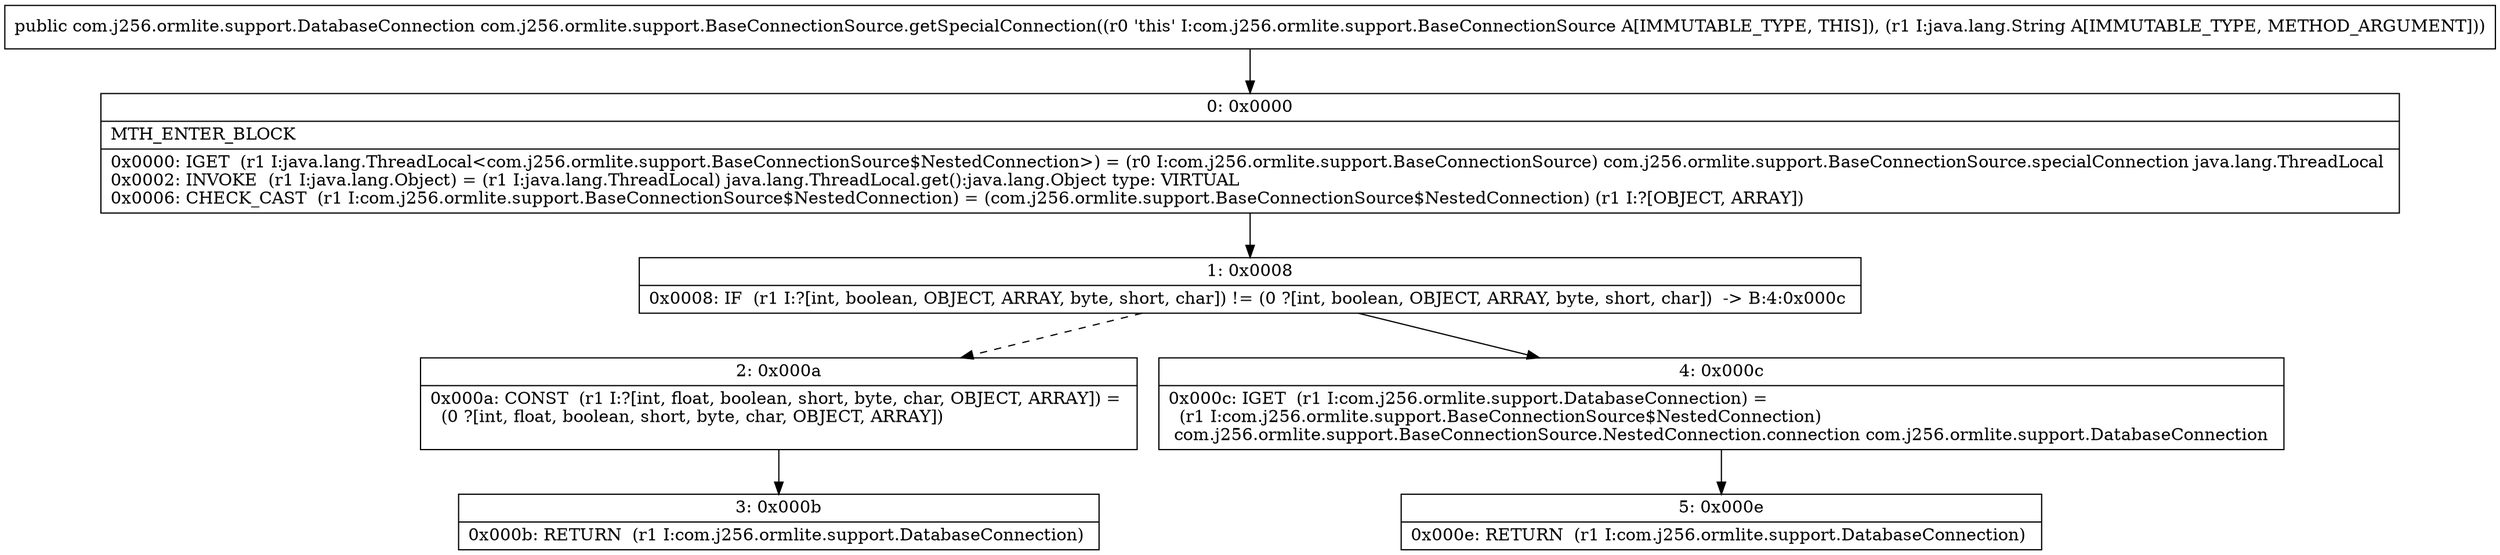 digraph "CFG forcom.j256.ormlite.support.BaseConnectionSource.getSpecialConnection(Ljava\/lang\/String;)Lcom\/j256\/ormlite\/support\/DatabaseConnection;" {
Node_0 [shape=record,label="{0\:\ 0x0000|MTH_ENTER_BLOCK\l|0x0000: IGET  (r1 I:java.lang.ThreadLocal\<com.j256.ormlite.support.BaseConnectionSource$NestedConnection\>) = (r0 I:com.j256.ormlite.support.BaseConnectionSource) com.j256.ormlite.support.BaseConnectionSource.specialConnection java.lang.ThreadLocal \l0x0002: INVOKE  (r1 I:java.lang.Object) = (r1 I:java.lang.ThreadLocal) java.lang.ThreadLocal.get():java.lang.Object type: VIRTUAL \l0x0006: CHECK_CAST  (r1 I:com.j256.ormlite.support.BaseConnectionSource$NestedConnection) = (com.j256.ormlite.support.BaseConnectionSource$NestedConnection) (r1 I:?[OBJECT, ARRAY]) \l}"];
Node_1 [shape=record,label="{1\:\ 0x0008|0x0008: IF  (r1 I:?[int, boolean, OBJECT, ARRAY, byte, short, char]) != (0 ?[int, boolean, OBJECT, ARRAY, byte, short, char])  \-\> B:4:0x000c \l}"];
Node_2 [shape=record,label="{2\:\ 0x000a|0x000a: CONST  (r1 I:?[int, float, boolean, short, byte, char, OBJECT, ARRAY]) = \l  (0 ?[int, float, boolean, short, byte, char, OBJECT, ARRAY])\l \l}"];
Node_3 [shape=record,label="{3\:\ 0x000b|0x000b: RETURN  (r1 I:com.j256.ormlite.support.DatabaseConnection) \l}"];
Node_4 [shape=record,label="{4\:\ 0x000c|0x000c: IGET  (r1 I:com.j256.ormlite.support.DatabaseConnection) = \l  (r1 I:com.j256.ormlite.support.BaseConnectionSource$NestedConnection)\l com.j256.ormlite.support.BaseConnectionSource.NestedConnection.connection com.j256.ormlite.support.DatabaseConnection \l}"];
Node_5 [shape=record,label="{5\:\ 0x000e|0x000e: RETURN  (r1 I:com.j256.ormlite.support.DatabaseConnection) \l}"];
MethodNode[shape=record,label="{public com.j256.ormlite.support.DatabaseConnection com.j256.ormlite.support.BaseConnectionSource.getSpecialConnection((r0 'this' I:com.j256.ormlite.support.BaseConnectionSource A[IMMUTABLE_TYPE, THIS]), (r1 I:java.lang.String A[IMMUTABLE_TYPE, METHOD_ARGUMENT])) }"];
MethodNode -> Node_0;
Node_0 -> Node_1;
Node_1 -> Node_2[style=dashed];
Node_1 -> Node_4;
Node_2 -> Node_3;
Node_4 -> Node_5;
}

